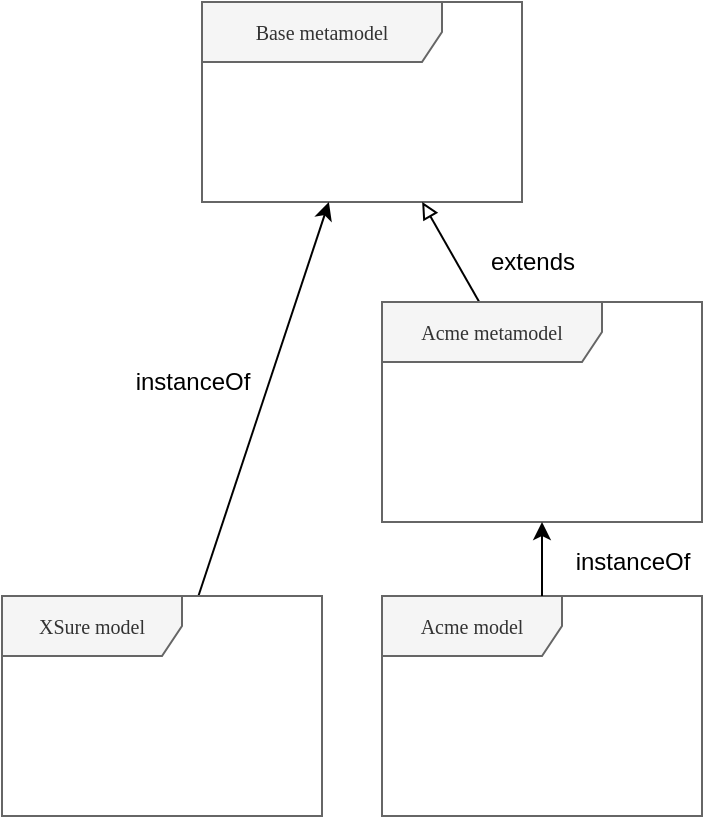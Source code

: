 <mxfile version="14.6.11" type="github">
  <diagram name="Page-1" id="c4acf3e9-155e-7222-9cf6-157b1a14988f">
    <mxGraphModel dx="1796" dy="1650" grid="1" gridSize="10" guides="1" tooltips="1" connect="1" arrows="1" fold="1" page="1" pageScale="1" pageWidth="850" pageHeight="1100" background="#ffffff" math="0" shadow="0">
      <root>
        <mxCell id="0" />
        <mxCell id="1" parent="0" />
        <mxCell id="17acba5748e5396b-1" value="Base metamodel" style="shape=umlFrame;whiteSpace=wrap;html=1;rounded=0;shadow=0;comic=0;labelBackgroundColor=none;strokeWidth=1;fontFamily=Verdana;fontSize=10;align=center;width=120;height=30;fillColor=#f5f5f5;strokeColor=#666666;fontColor=#333333;" parent="1" vertex="1">
          <mxGeometry x="-560" y="-1040" width="160" height="100" as="geometry" />
        </mxCell>
        <mxCell id="HCxnnW7y-VYpG5oS4Wv8-3" style="rounded=0;orthogonalLoop=1;jettySize=auto;html=1;" parent="1" source="NIMj05YKIouRd0gM8ZDB-1" target="17acba5748e5396b-1" edge="1">
          <mxGeometry relative="1" as="geometry" />
        </mxCell>
        <mxCell id="NIMj05YKIouRd0gM8ZDB-1" value="XSure model" style="shape=umlFrame;whiteSpace=wrap;html=1;rounded=0;shadow=0;comic=0;labelBackgroundColor=none;strokeWidth=1;fontFamily=Verdana;fontSize=10;align=center;width=90;height=30;fillColor=#f5f5f5;strokeColor=#666666;fontColor=#333333;" parent="1" vertex="1">
          <mxGeometry x="-660" y="-743" width="160" height="110" as="geometry" />
        </mxCell>
        <mxCell id="HCxnnW7y-VYpG5oS4Wv8-1" value="Acme model" style="shape=umlFrame;whiteSpace=wrap;html=1;rounded=0;shadow=0;comic=0;labelBackgroundColor=none;strokeWidth=1;fontFamily=Verdana;fontSize=10;align=center;width=90;height=30;fillColor=#f5f5f5;strokeColor=#666666;fontColor=#333333;" parent="1" vertex="1">
          <mxGeometry x="-470" y="-743" width="160" height="110" as="geometry" />
        </mxCell>
        <mxCell id="HCxnnW7y-VYpG5oS4Wv8-4" style="edgeStyle=none;rounded=0;orthogonalLoop=1;jettySize=auto;html=1;entryX=0.688;entryY=1;entryDx=0;entryDy=0;entryPerimeter=0;endArrow=block;endFill=0;" parent="1" source="HCxnnW7y-VYpG5oS4Wv8-2" target="17acba5748e5396b-1" edge="1">
          <mxGeometry relative="1" as="geometry" />
        </mxCell>
        <mxCell id="HCxnnW7y-VYpG5oS4Wv8-2" value="Acme metamodel" style="shape=umlFrame;whiteSpace=wrap;html=1;rounded=0;shadow=0;comic=0;labelBackgroundColor=none;strokeWidth=1;fontFamily=Verdana;fontSize=10;align=center;width=110;height=30;fillColor=#f5f5f5;strokeColor=#666666;fontColor=#333333;" parent="1" vertex="1">
          <mxGeometry x="-470" y="-890" width="160" height="110" as="geometry" />
        </mxCell>
        <mxCell id="HCxnnW7y-VYpG5oS4Wv8-5" value="instanceOf" style="text;html=1;align=center;verticalAlign=middle;resizable=0;points=[];autosize=1;strokeColor=none;" parent="1" vertex="1">
          <mxGeometry x="-600" y="-860" width="70" height="20" as="geometry" />
        </mxCell>
        <mxCell id="HCxnnW7y-VYpG5oS4Wv8-6" style="rounded=0;orthogonalLoop=1;jettySize=auto;html=1;" parent="1" source="HCxnnW7y-VYpG5oS4Wv8-1" target="HCxnnW7y-VYpG5oS4Wv8-2" edge="1">
          <mxGeometry relative="1" as="geometry">
            <mxPoint x="-551.356" y="-740" as="sourcePoint" />
            <mxPoint x="-486.949" y="-930" as="targetPoint" />
          </mxGeometry>
        </mxCell>
        <mxCell id="HCxnnW7y-VYpG5oS4Wv8-7" value="instanceOf" style="text;html=1;align=center;verticalAlign=middle;resizable=0;points=[];autosize=1;strokeColor=none;" parent="1" vertex="1">
          <mxGeometry x="-380" y="-770" width="70" height="20" as="geometry" />
        </mxCell>
        <mxCell id="HCxnnW7y-VYpG5oS4Wv8-8" value="extends" style="text;html=1;align=center;verticalAlign=middle;resizable=0;points=[];autosize=1;strokeColor=none;" parent="1" vertex="1">
          <mxGeometry x="-425" y="-920" width="60" height="20" as="geometry" />
        </mxCell>
      </root>
    </mxGraphModel>
  </diagram>
</mxfile>
